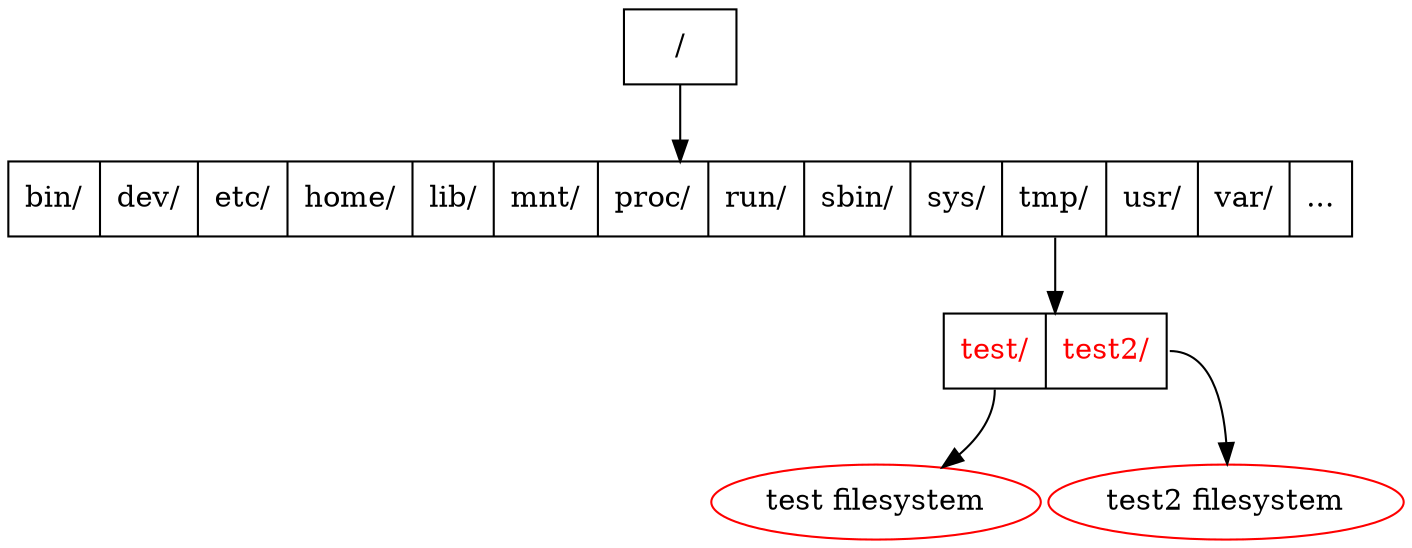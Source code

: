 digraph G {
    rankdir = TB
    nodesep = 0.05
    node [shape=record]
    root [label = "/"]
    first [label = "bin/ |dev/ | <etc> etc/ |home/ | lib/ | mnt/ | <proc> proc/ |run/ |sbin/ | sys/ | <tmp> tmp/ |<usr> usr/ | var/ | ..."]
    root -> first

    tmp [label = "<test> test/ | <test2> test2/", fontcolor=red]

    first:tmp -> tmp

    testfs [label = "test filesystem", color=red, shape=ellipse]
    test2fs [label = "test2 filesystem", color=red, shape=ellipse]
    tmp:test -> testfs
    tmp:test2 -> test2fs
}
